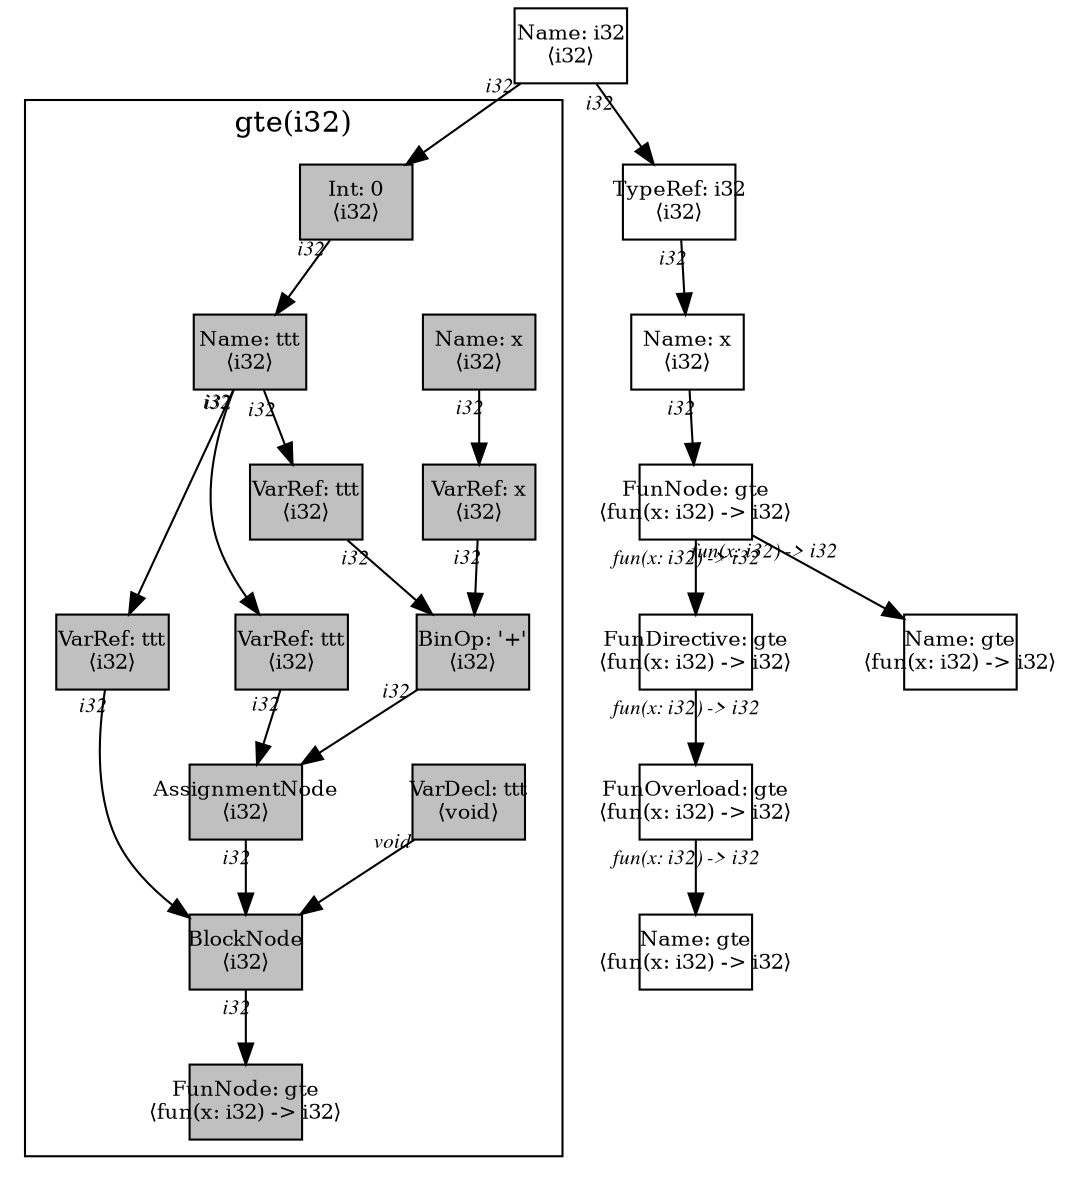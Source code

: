 digraph Document {
  node [shape=box,fixedsize=shape fontsize=10]
  1 [label="Name: i32\n⟨i32⟩", fillcolor=grey];
  2 [label="FunOverload: gte\n⟨fun(x: i32) -> i32⟩", fillcolor=grey];
  3 [label="FunDirective: gte\n⟨fun(x: i32) -> i32⟩", fillcolor=grey];
  4 [label="FunNode: gte\n⟨fun(x: i32) -> i32⟩", fillcolor=grey];
  5 [label="TypeRef: i32\n⟨i32⟩", fillcolor=grey];
  6 [label="Name: x\n⟨i32⟩", fillcolor=grey];
  7 [label="Name: gte\n⟨fun(x: i32) -> i32⟩", fillcolor=grey];
  8 [label="Name: gte\n⟨fun(x: i32) -> i32⟩", fillcolor=grey];
  subgraph cluster0 {
    node [style=filled, fillcolor=grey];
    9 [label="Name: x\n⟨i32⟩", fillcolor=grey];
    10 [label="BlockNode\n⟨i32⟩", fillcolor=grey];
    11 [label="VarDecl: ttt\n⟨void⟩", fillcolor=grey];
    12 [label="Name: ttt\n⟨i32⟩", fillcolor=grey];
    13 [label="Int: 0\n⟨i32⟩", fillcolor=grey];
    14 [label="AssignmentNode\n⟨i32⟩", fillcolor=grey];
    15 [label="VarRef: ttt\n⟨i32⟩", fillcolor=grey];
    16 [label="BinOp: '+'\n⟨i32⟩", fillcolor=grey];
    17 [label="VarRef: ttt\n⟨i32⟩", fillcolor=grey];
    18 [label="VarRef: x\n⟨i32⟩", fillcolor=grey];
    19 [label="VarRef: ttt\n⟨i32⟩", fillcolor=grey];
    20 [label="FunNode: gte\n⟨fun(x: i32) -> i32⟩", fillcolor=grey];
    9 -> 18[taillabel="i32" labeldistance="1" fontname="times  italic" fontsize = 10 color="black" ];
    10 -> 20[taillabel="i32" labeldistance="1" fontname="times  italic" fontsize = 10 color="black" ];
    11 -> 10[taillabel="void" labeldistance="1" fontname="times  italic" fontsize = 10 color="black" ];
    12 -> 15[taillabel="i32" labeldistance="1" fontname="times  italic" fontsize = 10 color="black" ];
    12 -> 17[taillabel="i32" labeldistance="1" fontname="times  italic" fontsize = 10 color="black" ];
    12 -> 19[taillabel="i32" labeldistance="1" fontname="times  italic" fontsize = 10 color="black" ];
    13 -> 12[taillabel="i32" labeldistance="1" fontname="times  italic" fontsize = 10 color="black" ];
    14 -> 10[taillabel="i32" labeldistance="1" fontname="times  italic" fontsize = 10 color="black" ];
    15 -> 14[taillabel="i32" labeldistance="1" fontname="times  italic" fontsize = 10 color="black" ];
    16 -> 14[taillabel="i32" labeldistance="1" fontname="times  italic" fontsize = 10 color="black" ];
    17 -> 16[taillabel="i32" labeldistance="1" fontname="times  italic" fontsize = 10 color="black" ];
    18 -> 16[taillabel="i32" labeldistance="1" fontname="times  italic" fontsize = 10 color="black" ];
    19 -> 10[taillabel="i32" labeldistance="1" fontname="times  italic" fontsize = 10 color="black" ];
  label = "gte(i32)";
}
  1 -> 5[taillabel="i32" labeldistance="1" fontname="times  italic" fontsize = 10 color="black" ];
  1 -> 13[taillabel="i32" labeldistance="1" fontname="times  italic" fontsize = 10 color="black" ];
  2 -> 8[taillabel="fun(x: i32) -> i32" labeldistance="1" fontname="times  italic" fontsize = 10 color="black" ];
  3 -> 2[taillabel="fun(x: i32) -> i32" labeldistance="1" fontname="times  italic" fontsize = 10 color="black" ];
  4 -> 7[taillabel="fun(x: i32) -> i32" labeldistance="1" fontname="times  italic" fontsize = 10 color="black" ];
  4 -> 3[taillabel="fun(x: i32) -> i32" labeldistance="1" fontname="times  italic" fontsize = 10 color="black" ];
  5 -> 6[taillabel="i32" labeldistance="1" fontname="times  italic" fontsize = 10 color="black" ];
  6 -> 4[taillabel="i32" labeldistance="1" fontname="times  italic" fontsize = 10 color="black" ];
  label="";
}
